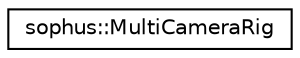 digraph "Graphical Class Hierarchy"
{
 // LATEX_PDF_SIZE
  edge [fontname="Helvetica",fontsize="10",labelfontname="Helvetica",labelfontsize="10"];
  node [fontname="Helvetica",fontsize="10",shape=record];
  rankdir="LR";
  Node0 [label="sophus::MultiCameraRig",height=0.2,width=0.4,color="black", fillcolor="white", style="filled",URL="$structsophus_1_1_multi_camera_rig.html",tooltip="Sensor rig with multiple cameras."];
}
